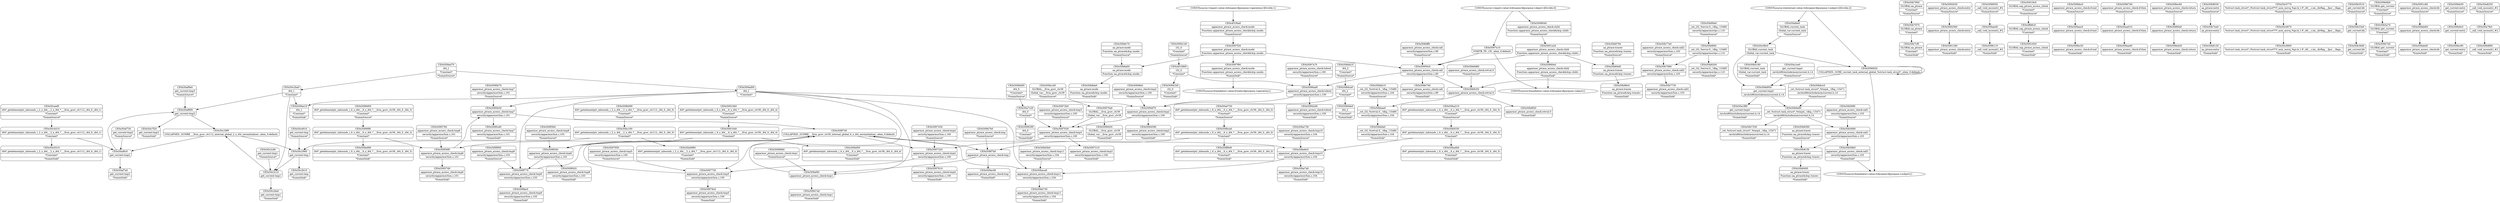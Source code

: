 digraph {
	CE0x5090b70 [shape=record,shape=Mrecord,label="{CE0x5090b70|apparmor_ptrace_access_check:tmp7|security/apparmor/lsm.c,101|*SummSource*}"]
	CE0x508f6d0 [shape=record,shape=Mrecord,label="{CE0x508f6d0|i64*_getelementptr_inbounds_(_6_x_i64_,_6_x_i64_*___llvm_gcov_ctr39,_i64_0,_i64_0)|*Constant*|*SummSink*}"]
	CE0x5094140 [shape=record,shape=Mrecord,label="{CE0x5094140|i32_0|*Constant*|*SummSource*}"]
	"CONST[source:2(external),value:2(dynamic)][purpose:{subject}][SrcIdx:2]"
	CE0x50c26a0 [shape=record,shape=Mrecord,label="{CE0x50c26a0|get_current:tmp1|*SummSink*}"]
	CE0x50979c0 [shape=record,shape=Mrecord,label="{CE0x50979c0|apparmor_ptrace_access_check:tmp5|security/apparmor/lsm.c,100|*SummSink*}"]
	CE0x50942d0 [shape=record,shape=Mrecord,label="{CE0x50942d0|apparmor_ptrace_access_check:tobool|security/apparmor/lsm.c,100|*SummSink*}"]
	CE0x50b7970 [shape=record,shape=Mrecord,label="{CE0x50b7970|GLOBAL:aa_ptrace|*Constant*}"]
	CE0x50998d0 [shape=record,shape=Mrecord,label="{CE0x50998d0|apparmor_ptrace_access_check:tmp1|*SummSource*}"]
	CE0x5092630 [shape=record,shape=Mrecord,label="{CE0x5092630|apparmor_ptrace_access_check:entry|*SummSource*}"]
	CE0x5096050 [shape=record,shape=Mrecord,label="{CE0x5096050|_call_void_mcount()_#2|*SummSource*}"]
	CE0x50a1f80 [shape=record,shape=Mrecord,label="{CE0x50a1f80|get_current:tmp4|./arch/x86/include/asm/current.h,14|*SummSink*}"]
	CE0x5001930 [shape=record,shape=Mrecord,label="{CE0x5001930|GLOBAL:cap_ptrace_access_check|*Constant*|*SummSink*}"]
	"CONST[source:0(mediator),value:0(static)][purpose:{operation}]"
	CE0x509aac0 [shape=record,shape=Mrecord,label="{CE0x509aac0|apparmor_ptrace_access_check:if.end}"]
	CE0x5092560 [shape=record,shape=Mrecord,label="{CE0x5092560|apparmor_ptrace_access_check:entry}"]
	CE0x50c0310 [shape=record,shape=Mrecord,label="{CE0x50c0310|i64*_getelementptr_inbounds_(_2_x_i64_,_2_x_i64_*___llvm_gcov_ctr112,_i64_0,_i64_1)|*Constant*|*SummSink*}"]
	CE0x5099290 [shape=record,shape=Mrecord,label="{CE0x5099290|i64_0|*Constant*|*SummSink*}"]
	CE0x50c08c0 [shape=record,shape=Mrecord,label="{CE0x50c08c0|GLOBAL:current_task|Global_var:current_task}"]
	CE0x509aa00 [shape=record,shape=Mrecord,label="{CE0x509aa00|apparmor_ptrace_access_check:if.then|*SummSink*}"]
	CE0x50a7f20 [shape=record,shape=Mrecord,label="{CE0x50a7f20|get_current:tmp3|*SummSink*}"]
	CE0x5097030 [shape=record,shape=Mrecord,label="{CE0x5097030|apparmor_ptrace_access_check:tmp3|security/apparmor/lsm.c,100}"]
	CE0x50af890 [shape=record,shape=Mrecord,label="{CE0x50af890|get_current:tmp3}"]
	CE0x508ed20 [shape=record,shape=Mrecord,label="{CE0x508ed20|apparmor_ptrace_access_check:return|*SummSink*}"]
	CE0x5097320 [shape=record,shape=Mrecord,label="{CE0x5097320|apparmor_ptrace_access_check:tmp4|security/apparmor/lsm.c,100}"]
	CE0x50018c0 [shape=record,shape=Mrecord,label="{CE0x50018c0|GLOBAL:cap_ptrace_access_check|*Constant*|*SummSource*}"]
	CE0x5096ad0 [shape=record,shape=Mrecord,label="{CE0x5096ad0|apparmor_ptrace_access_check:tobool|security/apparmor/lsm.c,100}"]
	CE0x50b8130 [shape=record,shape=Mrecord,label="{CE0x50b8130|aa_ptrace:entry|*SummSink*}"]
	CE0x509f900 [shape=record,shape=Mrecord,label="{CE0x509f900|apparmor_ptrace_access_check:tmp9|security/apparmor/lsm.c,103|*SummSource*}"]
	CE0x50957d0 [shape=record,shape=Mrecord,label="{CE0x50957d0|apparmor_ptrace_access_check:tmp6|security/apparmor/lsm.c,101|*SummSink*}"]
	CE0x509b090 [shape=record,shape=Mrecord,label="{CE0x509b090|i64*_getelementptr_inbounds_(_2_x_i64_,_2_x_i64_*___llvm_gcov_ctr112,_i64_0,_i64_0)|*Constant*|*SummSource*}"]
	CE0x509f340 [shape=record,shape=Mrecord,label="{CE0x509f340|apparmor_ptrace_access_check:tmp8|security/apparmor/lsm.c,103}"]
	CE0x50bbaa0 [shape=record,shape=Mrecord,label="{CE0x50bbaa0|_ret_i32_%retval.0,_!dbg_!15480|security/apparmor/lsm.c,104}"]
	CE0x5099d00 [shape=record,shape=Mrecord,label="{CE0x5099d00|i64*_getelementptr_inbounds_(_6_x_i64_,_6_x_i64_*___llvm_gcov_ctr39,_i64_0,_i64_3)|*Constant*|*SummSource*}"]
	CE0x50b56f0 [shape=record,shape=Mrecord,label="{CE0x50b56f0|apparmor_ptrace_access_check:call1|security/apparmor/lsm.c,103|*SummSource*}"]
	CE0x50a7c20 [shape=record,shape=Mrecord,label="{CE0x50a7c20|i64_0|*Constant*}"]
	CE0x50ba730 [shape=record,shape=Mrecord,label="{CE0x50ba730|apparmor_ptrace_access_check:tmp10|security/apparmor/lsm.c,104|*SummSource*}"]
	CE0x5097430 [shape=record,shape=Mrecord,label="{CE0x5097430|apparmor_ptrace_access_check:tmp4|security/apparmor/lsm.c,100|*SummSource*}"]
	CE0x50c29f0 [shape=record,shape=Mrecord,label="{CE0x50c29f0|COLLAPSED:_GCMRE___llvm_gcov_ctr112_internal_global_2_x_i64_zeroinitializer:_elem_0:default:}"]
	CE0x50bc160 [shape=record,shape=Mrecord,label="{CE0x50bc160|i64*_getelementptr_inbounds_(_2_x_i64_,_2_x_i64_*___llvm_gcov_ctr112,_i64_0,_i64_0)|*Constant*}"]
	"CONST[source:0(mediator),value:2(dynamic)][purpose:{object}]"
	CE0x50990e0 [shape=record,shape=Mrecord,label="{CE0x50990e0|apparmor_ptrace_access_check:child|Function::apparmor_ptrace_access_check&Arg::child::|*SummSink*}"]
	CE0x50b8c70 [shape=record,shape=Mrecord,label="{CE0x50b8c70|aa_ptrace:mode|Function::aa_ptrace&Arg::mode::|*SummSource*}"]
	CE0x50c0800 [shape=record,shape=Mrecord,label="{CE0x50c0800|%struct.task_struct*_(%struct.task_struct**)*_asm_movq_%gs:$_1:P_,$0_,_r,im,_dirflag_,_fpsr_,_flags_|*SummSink*}"]
	CE0x50ba210 [shape=record,shape=Mrecord,label="{CE0x50ba210|i64*_getelementptr_inbounds_(_6_x_i64_,_6_x_i64_*___llvm_gcov_ctr39,_i64_0,_i64_5)|*Constant*|*SummSource*}"]
	"CONST[source:0(mediator),value:2(dynamic)][purpose:{subject}]"
	CE0x50a1ee0 [shape=record,shape=Mrecord,label="{CE0x50a1ee0|get_current:tmp4|./arch/x86/include/asm/current.h,14|*SummSource*}"]
	CE0x508e740 [shape=record,shape=Mrecord,label="{CE0x508e740|apparmor_ptrace_access_check:call|security/apparmor/lsm.c,99|*SummSink*}"]
	CE0x50b81f0 [shape=record,shape=Mrecord,label="{CE0x50b81f0|aa_ptrace:tracer|Function::aa_ptrace&Arg::tracer::}"]
	CE0x50c4910 [shape=record,shape=Mrecord,label="{CE0x50c4910|get_current:tmp|*SummSource*}"]
	CE0x50b3510 [shape=record,shape=Mrecord,label="{CE0x50b3510|get_current:bb|*SummSource*}"]
	CE0x50947a0 [shape=record,shape=Mrecord,label="{CE0x50947a0|apparmor_ptrace_access_check:tmp1|*SummSink*}"]
	CE0x50a0750 [shape=record,shape=Mrecord,label="{CE0x50a0750|i64*_getelementptr_inbounds_(_6_x_i64_,_6_x_i64_*___llvm_gcov_ctr39,_i64_0,_i64_0)|*Constant*|*SummSource*}"]
	CE0x50910b0 [shape=record,shape=Mrecord,label="{CE0x50910b0|i64*_getelementptr_inbounds_(_6_x_i64_,_6_x_i64_*___llvm_gcov_ctr39,_i64_0,_i64_4)|*Constant*|*SummSource*}"]
	CE0x509f3b0 [shape=record,shape=Mrecord,label="{CE0x509f3b0|apparmor_ptrace_access_check:tmp8|security/apparmor/lsm.c,103|*SummSource*}"]
	"CONST[source:1(input),value:2(dynamic)][purpose:{operation}][SrcIdx:1]"
	CE0x5097610 [shape=record,shape=Mrecord,label="{CE0x5097610|apparmor_ptrace_access_check:tmp4|security/apparmor/lsm.c,100|*SummSink*}"]
	CE0x509ae10 [shape=record,shape=Mrecord,label="{CE0x509ae10|i64_1|*Constant*|*SummSink*}"]
	CE0x509f770 [shape=record,shape=Mrecord,label="{CE0x509f770|apparmor_ptrace_access_check:tmp9|security/apparmor/lsm.c,103}"]
	CE0x50b8030 [shape=record,shape=Mrecord,label="{CE0x50b8030|aa_ptrace:entry|*SummSource*}"]
	CE0x50b9330 [shape=record,shape=Mrecord,label="{CE0x50b9330|i64*_getelementptr_inbounds_(_6_x_i64_,_6_x_i64_*___llvm_gcov_ctr39,_i64_0,_i64_5)|*Constant*}"]
	CE0x509e6b0 [shape=record,shape=Mrecord,label="{CE0x509e6b0|GLOBAL:get_current|*Constant*|*SummSource*}"]
	CE0x5096d00 [shape=record,shape=Mrecord,label="{CE0x5096d00|i64_0|*Constant*|*SummSource*}"]
	CE0x50956f0 [shape=record,shape=Mrecord,label="{CE0x50956f0|apparmor_ptrace_access_check:tmp6|security/apparmor/lsm.c,101}"]
	CE0x50b36d0 [shape=record,shape=Mrecord,label="{CE0x50b36d0|get_current:bb|*SummSink*}"]
	CE0x50b8a60 [shape=record,shape=Mrecord,label="{CE0x50b8a60|aa_ptrace:mode|Function::aa_ptrace&Arg::mode::}"]
	CE0x50b8da0 [shape=record,shape=Mrecord,label="{CE0x50b8da0|aa_ptrace:mode|Function::aa_ptrace&Arg::mode::|*SummSink*}"]
	CE0x50967d0 [shape=record,shape=Mrecord,label="{CE0x50967d0|apparmor_ptrace_access_check:if.then|*SummSource*}"]
	CE0x509abd0 [shape=record,shape=Mrecord,label="{CE0x509abd0|apparmor_ptrace_access_check:bb|*SummSink*}"]
	CE0x509e9c0 [shape=record,shape=Mrecord,label="{CE0x509e9c0|get_current:entry}"]
	CE0x509aed0 [shape=record,shape=Mrecord,label="{CE0x509aed0|_call_void_mcount()_#2}"]
	CE0x5097f90 [shape=record,shape=Mrecord,label="{CE0x5097f90|apparmor_ptrace_access_check:mode|Function::apparmor_ptrace_access_check&Arg::mode::|*SummSink*}"]
	CE0x50c4410 [shape=record,shape=Mrecord,label="{CE0x50c4410|i64*_getelementptr_inbounds_(_2_x_i64_,_2_x_i64_*___llvm_gcov_ctr112,_i64_0,_i64_1)|*Constant*}"]
	CE0x509ec90 [shape=record,shape=Mrecord,label="{CE0x509ec90|get_current:entry|*SummSink*}"]
	CE0x509e7e0 [shape=record,shape=Mrecord,label="{CE0x509e7e0|GLOBAL:get_current|*Constant*|*SummSink*}"]
	CE0x50afee0 [shape=record,shape=Mrecord,label="{CE0x50afee0|GLOBAL:current_task|Global_var:current_task|*SummSource*}"]
	CE0x5095b50 [shape=record,shape=Mrecord,label="{CE0x5095b50|apparmor_ptrace_access_check:tmp7|security/apparmor/lsm.c,101}"]
	CE0x50b7ea0 [shape=record,shape=Mrecord,label="{CE0x50b7ea0|aa_ptrace:entry}"]
	CE0x5097950 [shape=record,shape=Mrecord,label="{CE0x5097950|apparmor_ptrace_access_check:tmp5|security/apparmor/lsm.c,100|*SummSource*}"]
	CE0x50b90a0 [shape=record,shape=Mrecord,label="{CE0x50b90a0|_ret_i32_%error.0,_!dbg_!15485|security/apparmor/ipc.c,110|*SummSource*}"]
	CE0x5094f70 [shape=record,shape=Mrecord,label="{CE0x5094f70|apparmor_ptrace_access_check:tmp2|security/apparmor/lsm.c,100}"]
	CE0x50b6e80 [shape=record,shape=Mrecord,label="{CE0x50b6e80|_ret_%struct.task_struct*_%tmp4,_!dbg_!15471|./arch/x86/include/asm/current.h,14}"]
	CE0x50b7cf0 [shape=record,shape=Mrecord,label="{CE0x50b7cf0|GLOBAL:aa_ptrace|*Constant*|*SummSink*}"]
	CE0x508d950 [shape=record,shape=Mrecord,label="{CE0x508d950|get_current:tmp4|./arch/x86/include/asm/current.h,14}"]
	CE0x509b7b0 [shape=record,shape=Mrecord,label="{CE0x509b7b0|apparmor_ptrace_access_check:tmp|*SummSource*}"]
	CE0x50b7330 [shape=record,shape=Mrecord,label="{CE0x50b7330|_ret_%struct.task_struct*_%tmp4,_!dbg_!15471|./arch/x86/include/asm/current.h,14|*SummSink*}"]
	CE0x509fac0 [shape=record,shape=Mrecord,label="{CE0x509fac0|apparmor_ptrace_access_check:tmp9|security/apparmor/lsm.c,103|*SummSink*}"]
	CE0x50970a0 [shape=record,shape=Mrecord,label="{CE0x50970a0|GLOBAL:__llvm_gcov_ctr39|Global_var:__llvm_gcov_ctr39}"]
	CE0x509ac90 [shape=record,shape=Mrecord,label="{CE0x509ac90|apparmor_ptrace_access_check:tmp|*SummSink*}"]
	CE0x50950c0 [shape=record,shape=Mrecord,label="{CE0x50950c0|apparmor_ptrace_access_check:call|security/apparmor/lsm.c,99}"]
	CE0x5097f20 [shape=record,shape=Mrecord,label="{CE0x5097f20|apparmor_ptrace_access_check:mode|Function::apparmor_ptrace_access_check&Arg::mode::}"]
	CE0x50b9d80 [shape=record,shape=Mrecord,label="{CE0x50b9d80|apparmor_ptrace_access_check:retval.0|*SummSource*}"]
	CE0x5097210 [shape=record,shape=Mrecord,label="{CE0x5097210|apparmor_ptrace_access_check:tmp3|security/apparmor/lsm.c,100|*SummSink*}"]
	CE0x5090cd0 [shape=record,shape=Mrecord,label="{CE0x5090cd0|apparmor_ptrace_access_check:tmp7|security/apparmor/lsm.c,101|*SummSink*}"]
	CE0x50b9c50 [shape=record,shape=Mrecord,label="{CE0x50b9c50|apparmor_ptrace_access_check:retval.0}"]
	CE0x50ba7a0 [shape=record,shape=Mrecord,label="{CE0x50ba7a0|apparmor_ptrace_access_check:tmp10|security/apparmor/lsm.c,104|*SummSink*}"]
	CE0x50b8390 [shape=record,shape=Mrecord,label="{CE0x50b8390|aa_ptrace:tracer|Function::aa_ptrace&Arg::tracer::|*SummSource*}"]
	CE0x5096920 [shape=record,shape=Mrecord,label="{CE0x5096920|COLLAPSED:_GCRE_current_task_external_global_%struct.task_struct*:_elem_0:default:}"]
	CE0x508f440 [shape=record,shape=Mrecord,label="{CE0x508f440|apparmor_ptrace_access_check:return}"]
	CE0x508f740 [shape=record,shape=Mrecord,label="{CE0x508f740|COLLAPSED:_GCMRE___llvm_gcov_ctr39_internal_global_6_x_i64_zeroinitializer:_elem_0:default:}"]
	CE0x509ad70 [shape=record,shape=Mrecord,label="{CE0x509ad70|i64_1|*Constant*|*SummSource*}"]
	CE0x50b77a0 [shape=record,shape=Mrecord,label="{CE0x50b77a0|apparmor_ptrace_access_check:call2|security/apparmor/lsm.c,103|*SummSource*}"]
	CE0x508dd10 [shape=record,shape=Mrecord,label="{CE0x508dd10|i64_2|*Constant*|*SummSource*}"]
	CE0x50941b0 [shape=record,shape=Mrecord,label="{CE0x50941b0|i32_0|*Constant*|*SummSink*}"]
	CE0x509a1d0 [shape=record,shape=Mrecord,label="{CE0x509a1d0|GLOBAL:__llvm_gcov_ctr39|Global_var:__llvm_gcov_ctr39|*SummSource*}"]
	CE0x50c2c10 [shape=record,shape=Mrecord,label="{CE0x50c2c10|get_current:tmp1}"]
	CE0x50c2c80 [shape=record,shape=Mrecord,label="{CE0x50c2c80|get_current:tmp1|*SummSource*}"]
	CE0x508dde0 [shape=record,shape=Mrecord,label="{CE0x508dde0|i64_2|*Constant*|*SummSink*}"]
	CE0x50b5680 [shape=record,shape=Mrecord,label="{CE0x50b5680|apparmor_ptrace_access_check:call1|security/apparmor/lsm.c,103}"]
	CE0x50bbb10 [shape=record,shape=Mrecord,label="{CE0x50bbb10|_ret_i32_%retval.0,_!dbg_!15480|security/apparmor/lsm.c,104|*SummSource*}"]
	CE0x50bbfa0 [shape=record,shape=Mrecord,label="{CE0x50bbfa0|_ret_i32_%retval.0,_!dbg_!15480|security/apparmor/lsm.c,104|*SummSink*}"]
	CE0x4ffd6c0 [shape=record,shape=Mrecord,label="{CE0x4ffd6c0|GLOBAL:cap_ptrace_access_check|*Constant*}"]
	CE0x508d890 [shape=record,shape=Mrecord,label="{CE0x508d890|_call_void_mcount()_#2|*SummSink*}"]
	"CONST[source:1(input),value:2(dynamic)][purpose:{object}][SrcIdx:0]"
	CE0x508ec60 [shape=record,shape=Mrecord,label="{CE0x508ec60|apparmor_ptrace_access_check:return|*SummSource*}"]
	CE0x5096110 [shape=record,shape=Mrecord,label="{CE0x5096110|_call_void_mcount()_#2|*SummSink*}"]
	CE0x50b84d0 [shape=record,shape=Mrecord,label="{CE0x50b84d0|aa_ptrace:tracee|Function::aa_ptrace&Arg::tracee::}"]
	CE0x50a8250 [shape=record,shape=Mrecord,label="{CE0x50a8250|_call_void_mcount()_#2|*SummSource*}"]
	CE0x50b9200 [shape=record,shape=Mrecord,label="{CE0x50b9200|_ret_i32_%error.0,_!dbg_!15485|security/apparmor/ipc.c,110|*SummSink*}"]
	CE0x50b7680 [shape=record,shape=Mrecord,label="{CE0x50b7680|apparmor_ptrace_access_check:call2|security/apparmor/lsm.c,103}"]
	CE0x5099450 [shape=record,shape=Mrecord,label="{CE0x5099450|GLOBAL:__llvm_gcov_ctr39|Global_var:__llvm_gcov_ctr39|*SummSink*}"]
	CE0x4f10800 [shape=record,shape=Mrecord,label="{CE0x4f10800|i32_0|*Constant*}"]
	CE0x50b88c0 [shape=record,shape=Mrecord,label="{CE0x50b88c0|aa_ptrace:tracee|Function::aa_ptrace&Arg::tracee::|*SummSink*}"]
	CE0x509ef50 [shape=record,shape=Mrecord,label="{CE0x509ef50|i64*_getelementptr_inbounds_(_6_x_i64_,_6_x_i64_*___llvm_gcov_ctr39,_i64_0,_i64_4)|*Constant*|*SummSink*}"]
	CE0x5091c80 [shape=record,shape=Mrecord,label="{CE0x5091c80|apparmor_ptrace_access_check:bb|*SummSource*}"]
	CE0x509bca0 [shape=record,shape=Mrecord,label="{CE0x509bca0|i64*_getelementptr_inbounds_(_6_x_i64_,_6_x_i64_*___llvm_gcov_ctr39,_i64_0,_i64_0)|*Constant*}"]
	CE0x50999f0 [shape=record,shape=Mrecord,label="{CE0x50999f0|i64*_getelementptr_inbounds_(_6_x_i64_,_6_x_i64_*___llvm_gcov_ctr39,_i64_0,_i64_3)|*Constant*}"]
	CE0x50c2980 [shape=record,shape=Mrecord,label="{CE0x50c2980|get_current:tmp}"]
	CE0x50a7fe0 [shape=record,shape=Mrecord,label="{CE0x50a7fe0|_call_void_mcount()_#2}"]
	CE0x508dca0 [shape=record,shape=Mrecord,label="{CE0x508dca0|i64_2|*Constant*}"]
	CE0x509af40 [shape=record,shape=Mrecord,label="{CE0x509af40|apparmor_ptrace_access_check:tmp1}"]
	CE0x5097a70 [shape=record,shape=Mrecord,label="{CE0x5097a70|apparmor_ptrace_access_check:tobool|security/apparmor/lsm.c,100|*SummSource*}"]
	CE0x50c2ba0 [shape=record,shape=Mrecord,label="{CE0x50c2ba0|i64_1|*Constant*}"]
	CE0x509ab60 [shape=record,shape=Mrecord,label="{CE0x509ab60|apparmor_ptrace_access_check:bb}"]
	CE0x50c0670 [shape=record,shape=Mrecord,label="{CE0x50c0670|%struct.task_struct*_(%struct.task_struct**)*_asm_movq_%gs:$_1:P_,$0_,_r,im,_dirflag_,_fpsr_,_flags_}"]
	CE0x50ba6c0 [shape=record,shape=Mrecord,label="{CE0x50ba6c0|apparmor_ptrace_access_check:tmp10|security/apparmor/lsm.c,104}"]
	CE0x5094fe0 [shape=record,shape=Mrecord,label="{CE0x5094fe0|apparmor_ptrace_access_check:tmp2|security/apparmor/lsm.c,100|*SummSource*}"]
	CE0x50a0980 [shape=record,shape=Mrecord,label="{CE0x50a0980|i64*_getelementptr_inbounds_(_2_x_i64_,_2_x_i64_*___llvm_gcov_ctr112,_i64_0,_i64_0)|*Constant*|*SummSink*}"]
	CE0x5097730 [shape=record,shape=Mrecord,label="{CE0x5097730|apparmor_ptrace_access_check:tmp5|security/apparmor/lsm.c,100}"]
	CE0x5094590 [shape=record,shape=Mrecord,label="{CE0x5094590|apparmor_ptrace_access_check:tmp2|security/apparmor/lsm.c,100|*SummSink*}"]
	CE0x508f7b0 [shape=record,shape=Mrecord,label="{CE0x508f7b0|apparmor_ptrace_access_check:tmp}"]
	CE0x509a680 [shape=record,shape=Mrecord,label="{CE0x509a680|i64*_getelementptr_inbounds_(_6_x_i64_,_6_x_i64_*___llvm_gcov_ctr39,_i64_0,_i64_3)|*Constant*|*SummSink*}"]
	CE0x508dff0 [shape=record,shape=Mrecord,label="{CE0x508dff0|apparmor_ptrace_access_check:call|security/apparmor/lsm.c,99|*SummSource*}"]
	CE0x50b9f20 [shape=record,shape=Mrecord,label="{CE0x50b9f20|apparmor_ptrace_access_check:retval.0|*SummSink*}"]
	CE0x50b0180 [shape=record,shape=Mrecord,label="{CE0x50b0180|GLOBAL:current_task|Global_var:current_task|*SummSink*}"]
	CE0x50ba4b0 [shape=record,shape=Mrecord,label="{CE0x50ba4b0|i64*_getelementptr_inbounds_(_6_x_i64_,_6_x_i64_*___llvm_gcov_ctr39,_i64_0,_i64_5)|*Constant*|*SummSink*}"]
	CE0x50bb5b0 [shape=record,shape=Mrecord,label="{CE0x50bb5b0|apparmor_ptrace_access_check:tmp11|security/apparmor/lsm.c,104|*SummSource*}"]
	CE0x50b8700 [shape=record,shape=Mrecord,label="{CE0x50b8700|aa_ptrace:tracee|Function::aa_ptrace&Arg::tracee::|*SummSource*}"]
	CE0x4f10ba0 [shape=record,shape=Mrecord,label="{CE0x4f10ba0|apparmor_ptrace_access_check:mode|Function::apparmor_ptrace_access_check&Arg::mode::|*SummSource*}"]
	CE0x50972b0 [shape=record,shape=Mrecord,label="{CE0x50972b0|apparmor_ptrace_access_check:tmp3|security/apparmor/lsm.c,100|*SummSource*}"]
	CE0x50baca0 [shape=record,shape=Mrecord,label="{CE0x50baca0|apparmor_ptrace_access_check:tmp11|security/apparmor/lsm.c,104}"]
	CE0x50af7a0 [shape=record,shape=Mrecord,label="{CE0x50af7a0|get_current:tmp2|*SummSink*}"]
	CE0x50caef0 [shape=record,shape=Mrecord,label="{CE0x50caef0|i64*_getelementptr_inbounds_(_2_x_i64_,_2_x_i64_*___llvm_gcov_ctr112,_i64_0,_i64_1)|*Constant*|*SummSource*}"]
	CE0x5091040 [shape=record,shape=Mrecord,label="{CE0x5091040|i64*_getelementptr_inbounds_(_6_x_i64_,_6_x_i64_*___llvm_gcov_ctr39,_i64_0,_i64_4)|*Constant*}"]
	CE0x509ad00 [shape=record,shape=Mrecord,label="{CE0x509ad00|i64_1|*Constant*}"]
	CE0x50af9e0 [shape=record,shape=Mrecord,label="{CE0x50af9e0|get_current:tmp3|*SummSource*}"]
	CE0x50b8400 [shape=record,shape=Mrecord,label="{CE0x50b8400|aa_ptrace:tracer|Function::aa_ptrace&Arg::tracer::|*SummSink*}"]
	CE0x509bc30 [shape=record,shape=Mrecord,label="{CE0x509bc30|apparmor_ptrace_access_check:if.end|*SummSink*}"]
	CE0x509eb50 [shape=record,shape=Mrecord,label="{CE0x509eb50|get_current:entry|*SummSource*}"]
	CE0x50af730 [shape=record,shape=Mrecord,label="{CE0x50af730|get_current:tmp2|*SummSource*}"]
	CE0x509f420 [shape=record,shape=Mrecord,label="{CE0x509f420|apparmor_ptrace_access_check:tmp8|security/apparmor/lsm.c,103|*SummSink*}"]
	CE0x5095760 [shape=record,shape=Mrecord,label="{CE0x5095760|apparmor_ptrace_access_check:tmp6|security/apparmor/lsm.c,101|*SummSource*}"]
	CE0x5099040 [shape=record,shape=Mrecord,label="{CE0x5099040|apparmor_ptrace_access_check:child|Function::apparmor_ptrace_access_check&Arg::child::|*SummSource*}"]
	CE0x50b6cc0 [shape=record,shape=Mrecord,label="{CE0x50b6cc0|_ret_%struct.task_struct*_%tmp4,_!dbg_!15471|./arch/x86/include/asm/current.h,14|*SummSource*}"]
	CE0x50b8f40 [shape=record,shape=Mrecord,label="{CE0x50b8f40|_ret_i32_%error.0,_!dbg_!15485|security/apparmor/ipc.c,110}"]
	CE0x509bbc0 [shape=record,shape=Mrecord,label="{CE0x509bbc0|apparmor_ptrace_access_check:if.end|*SummSource*}"]
	CE0x5097e10 [shape=record,shape=Mrecord,label="{CE0x5097e10|VOIDTB_TE:_CE:_elem_0:default:}"]
	CE0x50b7730 [shape=record,shape=Mrecord,label="{CE0x50b7730|apparmor_ptrace_access_check:call2|security/apparmor/lsm.c,103|*SummSink*}"]
	CE0x50b33e0 [shape=record,shape=Mrecord,label="{CE0x50b33e0|get_current:bb}"]
	CE0x50b5a70 [shape=record,shape=Mrecord,label="{CE0x50b5a70|GLOBAL:get_current|*Constant*}"]
	CE0x50913d0 [shape=record,shape=Mrecord,label="{CE0x50913d0|apparmor_ptrace_access_check:entry|*SummSink*}"]
	CE0x50bb730 [shape=record,shape=Mrecord,label="{CE0x50bb730|apparmor_ptrace_access_check:tmp11|security/apparmor/lsm.c,104|*SummSink*}"]
	CE0x50c2b10 [shape=record,shape=Mrecord,label="{CE0x50c2b10|get_current:tmp|*SummSink*}"]
	CE0x50c0770 [shape=record,shape=Mrecord,label="{CE0x50c0770|%struct.task_struct*_(%struct.task_struct**)*_asm_movq_%gs:$_1:P_,$0_,_r,im,_dirflag_,_fpsr_,_flags_|*SummSource*}"]
	CE0x50b7900 [shape=record,shape=Mrecord,label="{CE0x50b7900|GLOBAL:aa_ptrace|*Constant*|*SummSource*}"]
	CE0x5001a20 [shape=record,shape=Mrecord,label="{CE0x5001a20|apparmor_ptrace_access_check:child|Function::apparmor_ptrace_access_check&Arg::child::}"]
	CE0x50b58b0 [shape=record,shape=Mrecord,label="{CE0x50b58b0|apparmor_ptrace_access_check:call1|security/apparmor/lsm.c,103|*SummSink*}"]
	CE0x50aa010 [shape=record,shape=Mrecord,label="{CE0x50aa010|apparmor_ptrace_access_check:if.then}"]
	CE0x50af6c0 [shape=record,shape=Mrecord,label="{CE0x50af6c0|get_current:tmp2}"]
	CE0x509ab60 -> CE0x509abd0
	CE0x5097f20 -> CE0x5097f90
	CE0x508dca0 -> CE0x508dde0
	CE0x50af890 -> CE0x50c29f0
	CE0x509f770 -> CE0x509fac0
	CE0x508ec60 -> CE0x508f440
	CE0x509f900 -> CE0x509f770
	CE0x5097320 -> CE0x5097610
	CE0x5094f70 -> CE0x5094590
	CE0x4ffd6c0 -> CE0x5001930
	CE0x50a7c20 -> CE0x5097030
	CE0x5097950 -> CE0x5097730
	CE0x509f770 -> CE0x508f740
	CE0x50b6e80 -> CE0x50b7330
	CE0x5091c80 -> CE0x509ab60
	CE0x5094fe0 -> CE0x5094f70
	CE0x509ad00 -> CE0x5095b50
	CE0x50ba6c0 -> CE0x50baca0
	CE0x50b56f0 -> CE0x50b5680
	CE0x509e9c0 -> CE0x509ec90
	CE0x50c2c80 -> CE0x50c2c10
	CE0x4f10800 -> CE0x5096ad0
	CE0x50c0770 -> CE0x50c0670
	CE0x509ad00 -> CE0x509f770
	CE0x50baca0 -> CE0x508f740
	CE0x50ba6c0 -> CE0x50ba7a0
	CE0x5094140 -> CE0x4f10800
	CE0x50b3510 -> CE0x50b33e0
	CE0x50970a0 -> CE0x5097030
	"CONST[source:2(external),value:2(dynamic)][purpose:{subject}][SrcIdx:2]" -> CE0x5096920
	CE0x5097030 -> CE0x5097320
	CE0x50c2980 -> CE0x50c2c10
	CE0x50b8f40 -> CE0x50b7680
	CE0x50c4410 -> CE0x50af6c0
	CE0x50c2c10 -> CE0x50c29f0
	CE0x50af9e0 -> CE0x50af890
	CE0x509af40 -> CE0x508f740
	CE0x50b9c50 -> CE0x50b9f20
	CE0x50b8c70 -> CE0x50b8a60
	CE0x5090b70 -> CE0x5095b50
	CE0x50b8f40 -> CE0x50b9200
	CE0x50bbb10 -> CE0x50bbaa0
	CE0x5097430 -> CE0x5097320
	CE0x50990e0 -> "CONST[source:0(mediator),value:2(dynamic)][purpose:{object}]"
	CE0x50a7fe0 -> CE0x508d890
	CE0x50bbaa0 -> CE0x50bbfa0
	CE0x5001a20 -> CE0x50b84d0
	CE0x509ad70 -> CE0x50c2ba0
	CE0x50af890 -> CE0x50a7f20
	CE0x508f7b0 -> CE0x509ac90
	CE0x5092630 -> CE0x5092560
	CE0x509b7b0 -> CE0x508f7b0
	CE0x508dca0 -> CE0x5094f70
	CE0x50a0750 -> CE0x509bca0
	CE0x50aa010 -> CE0x509aa00
	CE0x50b7680 -> CE0x50b9c50
	CE0x50ba210 -> CE0x50b9330
	CE0x50caef0 -> CE0x50c4410
	CE0x50a8250 -> CE0x50a7fe0
	CE0x50c4910 -> CE0x50c2980
	CE0x50af6c0 -> CE0x50af7a0
	CE0x50b8390 -> CE0x50b81f0
	CE0x5097e10 -> CE0x50950c0
	CE0x508f7b0 -> CE0x509af40
	CE0x5097f20 -> CE0x50b8a60
	CE0x50b9330 -> CE0x50ba6c0
	CE0x5095b50 -> CE0x5090cd0
	CE0x50972b0 -> CE0x5097030
	CE0x509f340 -> CE0x509f420
	CE0x508f740 -> CE0x509f340
	CE0x5096920 -> "CONST[source:0(mediator),value:2(dynamic)][purpose:{subject}]"
	CE0x50b84d0 -> CE0x50b88c0
	CE0x50b5a70 -> CE0x509e7e0
	CE0x50c2c10 -> CE0x50c26a0
	CE0x50999f0 -> CE0x50956f0
	CE0x508dd10 -> CE0x508dca0
	CE0x50c08c0 -> CE0x508d950
	CE0x5096920 -> CE0x5096920
	CE0x50b9d80 -> CE0x50b9c50
	CE0x50998d0 -> CE0x509af40
	CE0x5097320 -> CE0x5097730
	CE0x509ad00 -> CE0x50baca0
	CE0x50af730 -> CE0x50af6c0
	CE0x50c08c0 -> CE0x50b0180
	CE0x5097730 -> CE0x508f740
	"CONST[source:2(external),value:2(dynamic)][purpose:{subject}][SrcIdx:2]" -> CE0x50afee0
	CE0x509ad70 -> CE0x509ad00
	CE0x509bca0 -> CE0x508f7b0
	CE0x50956f0 -> CE0x5095b50
	CE0x5099040 -> CE0x5001a20
	CE0x50b5680 -> CE0x50b58b0
	CE0x509ad00 -> CE0x509af40
	CE0x50967d0 -> CE0x50aa010
	CE0x5095760 -> CE0x50956f0
	CE0x50a1ee0 -> CE0x508d950
	"CONST[source:1(input),value:2(dynamic)][purpose:{operation}][SrcIdx:1]" -> CE0x4f10ba0
	CE0x5096ad0 -> CE0x50942d0
	CE0x509ad00 -> CE0x5097730
	CE0x509af40 -> CE0x50947a0
	CE0x5096d00 -> CE0x50a7c20
	CE0x509aac0 -> CE0x509bc30
	CE0x5097030 -> CE0x5097210
	CE0x50b7970 -> CE0x50b7cf0
	CE0x50c29f0 -> CE0x50c2980
	CE0x50c2ba0 -> CE0x50af890
	CE0x5096920 -> CE0x508d950
	CE0x508f740 -> CE0x50ba6c0
	CE0x509ad00 -> CE0x5094f70
	CE0x5096ad0 -> CE0x5094f70
	CE0x5001a20 -> CE0x50950c0
	CE0x4f10ba0 -> CE0x5097f20
	CE0x50b7ea0 -> CE0x50b8130
	CE0x50c4410 -> CE0x50c0310
	CE0x50af6c0 -> CE0x50af890
	CE0x508f740 -> CE0x5097320
	CE0x50c2ba0 -> CE0x509ae10
	CE0x50b58b0 -> "CONST[source:0(mediator),value:2(dynamic)][purpose:{subject}]"
	CE0x50999f0 -> CE0x509a680
	CE0x508dff0 -> CE0x50950c0
	CE0x50910b0 -> CE0x5091040
	CE0x50b90a0 -> CE0x50b8f40
	CE0x50c2980 -> CE0x50c2b10
	CE0x50c08c0 -> CE0x5096920
	CE0x509eb50 -> CE0x509e9c0
	CE0x5097f20 -> CE0x50950c0
	CE0x50b9330 -> CE0x50ba4b0
	CE0x509f340 -> CE0x509f770
	CE0x50b7900 -> CE0x50b7970
	CE0x5097a70 -> CE0x5096ad0
	CE0x50956f0 -> CE0x50957d0
	CE0x50b6e80 -> CE0x50b5680
	CE0x508f440 -> CE0x508ed20
	CE0x50b6cc0 -> CE0x50b6e80
	CE0x508f740 -> CE0x508f7b0
	CE0x50b77a0 -> CE0x50b7680
	CE0x509ad00 -> CE0x509ae10
	CE0x50bb5b0 -> CE0x50baca0
	CE0x508f740 -> CE0x50956f0
	CE0x5091040 -> CE0x509ef50
	CE0x50950c0 -> CE0x50b9c50
	CE0x5097f90 -> "CONST[source:0(mediator),value:0(static)][purpose:{operation}]"
	CE0x50b33e0 -> CE0x50b36d0
	CE0x5001a20 -> CE0x50990e0
	CE0x5091040 -> CE0x509f340
	CE0x509a1d0 -> CE0x50970a0
	CE0x50baca0 -> CE0x50bb730
	"CONST[source:1(input),value:2(dynamic)][purpose:{object}][SrcIdx:0]" -> CE0x5097e10
	CE0x5099d00 -> CE0x50999f0
	CE0x5094f70 -> CE0x5097030
	CE0x50b7680 -> CE0x50b7730
	CE0x5097e10 -> "CONST[source:0(mediator),value:2(dynamic)][purpose:{object}]"
	CE0x4f10800 -> CE0x50941b0
	CE0x50b8700 -> CE0x50b84d0
	CE0x50b8a60 -> CE0x50b8da0
	CE0x50c29f0 -> CE0x50af6c0
	CE0x5092560 -> CE0x50913d0
	"CONST[source:1(input),value:2(dynamic)][purpose:{object}][SrcIdx:0]" -> CE0x5099040
	CE0x50b9c50 -> CE0x50bbaa0
	CE0x508d950 -> CE0x50a1f80
	CE0x509b090 -> CE0x50bc160
	CE0x50bc160 -> CE0x50a0980
	CE0x5097730 -> CE0x50979c0
	CE0x50a7c20 -> CE0x5099290
	CE0x509f3b0 -> CE0x509f340
	CE0x50ba730 -> CE0x50ba6c0
	CE0x509bca0 -> CE0x508f6d0
	CE0x5095b50 -> CE0x508f740
	CE0x50950c0 -> CE0x508e740
	CE0x50970a0 -> CE0x5099450
	CE0x50b81f0 -> CE0x50b8400
	CE0x50950c0 -> CE0x5096ad0
	CE0x50bc160 -> CE0x50c2980
	CE0x509bbc0 -> CE0x509aac0
	CE0x509e6b0 -> CE0x50b5a70
	CE0x50b8030 -> CE0x50b7ea0
	CE0x508d950 -> CE0x50b6e80
	CE0x509aed0 -> CE0x5096110
	CE0x50018c0 -> CE0x4ffd6c0
	CE0x50c2ba0 -> CE0x50c2c10
	CE0x50c0670 -> CE0x50c0800
	CE0x5096050 -> CE0x509aed0
	CE0x50afee0 -> CE0x50c08c0
	CE0x50b5680 -> CE0x50b81f0
}